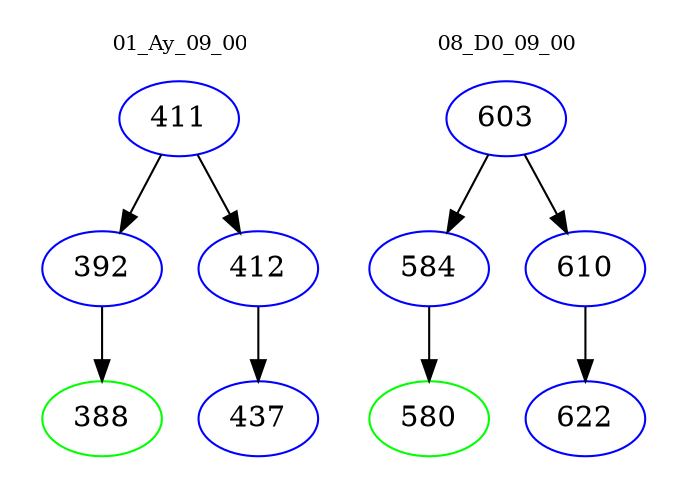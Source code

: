 digraph{
subgraph cluster_0 {
color = white
label = "01_Ay_09_00";
fontsize=10;
T0_411 [label="411", color="blue"]
T0_411 -> T0_392 [color="black"]
T0_392 [label="392", color="blue"]
T0_392 -> T0_388 [color="black"]
T0_388 [label="388", color="green"]
T0_411 -> T0_412 [color="black"]
T0_412 [label="412", color="blue"]
T0_412 -> T0_437 [color="black"]
T0_437 [label="437", color="blue"]
}
subgraph cluster_1 {
color = white
label = "08_D0_09_00";
fontsize=10;
T1_603 [label="603", color="blue"]
T1_603 -> T1_584 [color="black"]
T1_584 [label="584", color="blue"]
T1_584 -> T1_580 [color="black"]
T1_580 [label="580", color="green"]
T1_603 -> T1_610 [color="black"]
T1_610 [label="610", color="blue"]
T1_610 -> T1_622 [color="black"]
T1_622 [label="622", color="blue"]
}
}
